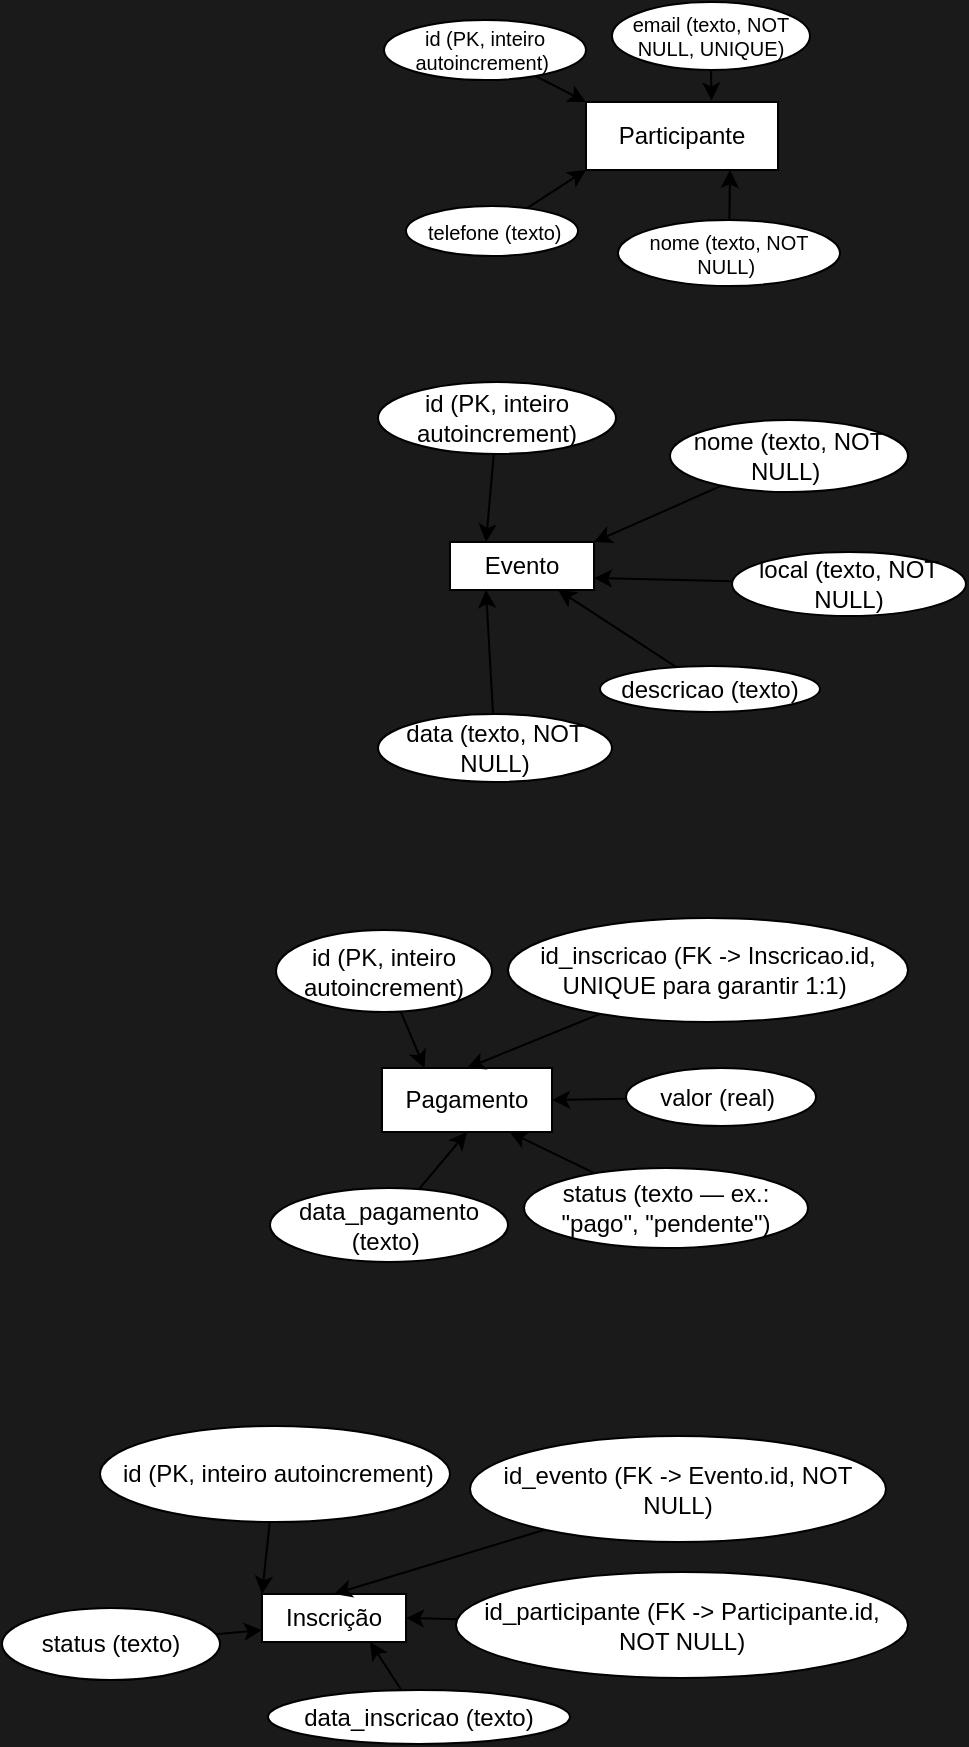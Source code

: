 <mxfile>
    <diagram id="x3wRs-KJt3XTLS4UFjTA" name="Página-1">
        <mxGraphModel dx="1356" dy="315" grid="0" gridSize="10" guides="1" tooltips="1" connect="1" arrows="1" fold="1" page="1" pageScale="1" pageWidth="827" pageHeight="1169" background="#1A1A1A" math="0" shadow="0">
            <root>
                <mxCell id="0"/>
                <mxCell id="1" parent="0"/>
                <mxCell id="2" value="Participante" style="whiteSpace=wrap;html=1;" vertex="1" parent="1">
                    <mxGeometry x="-95" y="108" width="96" height="34" as="geometry"/>
                </mxCell>
                <mxCell id="5" value="Evento" style="whiteSpace=wrap;html=1;" vertex="1" parent="1">
                    <mxGeometry x="-163" y="328" width="72" height="24" as="geometry"/>
                </mxCell>
                <mxCell id="6" value="Pagamento" style="whiteSpace=wrap;html=1;" vertex="1" parent="1">
                    <mxGeometry x="-197" y="591" width="85" height="32" as="geometry"/>
                </mxCell>
                <mxCell id="7" value="Inscrição" style="whiteSpace=wrap;html=1;" vertex="1" parent="1">
                    <mxGeometry x="-257" y="854" width="72" height="24" as="geometry"/>
                </mxCell>
                <mxCell id="9" style="edgeStyle=none;html=1;entryX=0;entryY=0;entryDx=0;entryDy=0;" edge="1" parent="1" source="8" target="2">
                    <mxGeometry relative="1" as="geometry"/>
                </mxCell>
                <mxCell id="8" value="id (PK, inteiro autoincrement)&amp;nbsp;" style="ellipse;whiteSpace=wrap;html=1;fontSize=10;" vertex="1" parent="1">
                    <mxGeometry x="-196" y="67" width="101" height="30" as="geometry"/>
                </mxCell>
                <mxCell id="15" style="edgeStyle=none;html=1;entryX=0.75;entryY=1;entryDx=0;entryDy=0;" edge="1" parent="1" source="10" target="2">
                    <mxGeometry relative="1" as="geometry"/>
                </mxCell>
                <mxCell id="10" value="nome (texto, NOT NULL)&amp;nbsp;" style="ellipse;whiteSpace=wrap;html=1;fontSize=10;" vertex="1" parent="1">
                    <mxGeometry x="-79" y="167" width="111" height="33" as="geometry"/>
                </mxCell>
                <mxCell id="11" value="email (texto, NOT NULL, UNIQUE)" style="ellipse;whiteSpace=wrap;html=1;fontSize=10;" vertex="1" parent="1">
                    <mxGeometry x="-82" y="58" width="99" height="34" as="geometry"/>
                </mxCell>
                <mxCell id="13" style="edgeStyle=none;html=1;entryX=0;entryY=1;entryDx=0;entryDy=0;" edge="1" parent="1" source="12" target="2">
                    <mxGeometry relative="1" as="geometry"/>
                </mxCell>
                <mxCell id="12" value="&amp;nbsp;telefone (texto)" style="ellipse;whiteSpace=wrap;html=1;fontSize=10;" vertex="1" parent="1">
                    <mxGeometry x="-185" y="160" width="86" height="25" as="geometry"/>
                </mxCell>
                <mxCell id="14" style="edgeStyle=none;html=1;entryX=0.654;entryY=-0.022;entryDx=0;entryDy=0;entryPerimeter=0;" edge="1" parent="1" source="11" target="2">
                    <mxGeometry relative="1" as="geometry"/>
                </mxCell>
                <mxCell id="22" style="edgeStyle=none;html=1;entryX=0.25;entryY=0;entryDx=0;entryDy=0;" edge="1" parent="1" source="16" target="5">
                    <mxGeometry relative="1" as="geometry"/>
                </mxCell>
                <mxCell id="16" value="id (PK, inteiro autoincrement)" style="ellipse;whiteSpace=wrap;html=1;" vertex="1" parent="1">
                    <mxGeometry x="-199" y="248" width="119" height="36" as="geometry"/>
                </mxCell>
                <mxCell id="24" style="edgeStyle=none;html=1;entryX=1;entryY=0;entryDx=0;entryDy=0;" edge="1" parent="1" source="17" target="5">
                    <mxGeometry relative="1" as="geometry"/>
                </mxCell>
                <mxCell id="17" value="nome (texto, NOT NULL)&amp;nbsp;" style="ellipse;whiteSpace=wrap;html=1;" vertex="1" parent="1">
                    <mxGeometry x="-53" y="267" width="119" height="36" as="geometry"/>
                </mxCell>
                <mxCell id="26" style="edgeStyle=none;html=1;entryX=0.75;entryY=1;entryDx=0;entryDy=0;" edge="1" parent="1" source="18" target="5">
                    <mxGeometry relative="1" as="geometry"/>
                </mxCell>
                <mxCell id="18" value="descricao (texto)" style="ellipse;whiteSpace=wrap;html=1;" vertex="1" parent="1">
                    <mxGeometry x="-88" y="390" width="110" height="23" as="geometry"/>
                </mxCell>
                <mxCell id="25" style="edgeStyle=none;html=1;entryX=1;entryY=0.75;entryDx=0;entryDy=0;" edge="1" parent="1" source="19" target="5">
                    <mxGeometry relative="1" as="geometry"/>
                </mxCell>
                <mxCell id="19" value="local (texto, NOT NULL)" style="ellipse;whiteSpace=wrap;html=1;" vertex="1" parent="1">
                    <mxGeometry x="-22" y="333" width="117" height="32" as="geometry"/>
                </mxCell>
                <mxCell id="21" style="edgeStyle=none;html=1;entryX=0.25;entryY=1;entryDx=0;entryDy=0;" edge="1" parent="1" source="20" target="5">
                    <mxGeometry relative="1" as="geometry"/>
                </mxCell>
                <mxCell id="20" value="data (texto, NOT NULL)" style="ellipse;whiteSpace=wrap;html=1;" vertex="1" parent="1">
                    <mxGeometry x="-199" y="414" width="117" height="34" as="geometry"/>
                </mxCell>
                <mxCell id="33" style="edgeStyle=none;html=1;entryX=0.25;entryY=0;entryDx=0;entryDy=0;" edge="1" parent="1" source="27" target="6">
                    <mxGeometry relative="1" as="geometry"/>
                </mxCell>
                <mxCell id="27" value="id (PK, inteiro autoincrement)" style="ellipse;whiteSpace=wrap;html=1;" vertex="1" parent="1">
                    <mxGeometry x="-250" y="522" width="108" height="41" as="geometry"/>
                </mxCell>
                <mxCell id="34" style="edgeStyle=none;html=1;entryX=0.5;entryY=0;entryDx=0;entryDy=0;" edge="1" parent="1" source="28" target="6">
                    <mxGeometry relative="1" as="geometry"/>
                </mxCell>
                <mxCell id="28" value="id_inscricao (FK -&amp;gt; Inscricao.id, UNIQUE para garantir 1:1)&amp;nbsp;" style="ellipse;whiteSpace=wrap;html=1;" vertex="1" parent="1">
                    <mxGeometry x="-134" y="516" width="200" height="52" as="geometry"/>
                </mxCell>
                <mxCell id="35" style="edgeStyle=none;html=1;entryX=1;entryY=0.5;entryDx=0;entryDy=0;" edge="1" parent="1" source="29" target="6">
                    <mxGeometry relative="1" as="geometry"/>
                </mxCell>
                <mxCell id="29" value="valor (real)&amp;nbsp;" style="ellipse;whiteSpace=wrap;html=1;" vertex="1" parent="1">
                    <mxGeometry x="-75" y="591" width="95" height="29" as="geometry"/>
                </mxCell>
                <mxCell id="37" style="edgeStyle=none;html=1;entryX=0.5;entryY=1;entryDx=0;entryDy=0;" edge="1" parent="1" source="30" target="6">
                    <mxGeometry relative="1" as="geometry"/>
                </mxCell>
                <mxCell id="30" value="data_pagamento (texto)&amp;nbsp;" style="ellipse;whiteSpace=wrap;html=1;" vertex="1" parent="1">
                    <mxGeometry x="-253" y="651" width="119" height="37" as="geometry"/>
                </mxCell>
                <mxCell id="36" style="edgeStyle=none;html=1;entryX=0.75;entryY=1;entryDx=0;entryDy=0;" edge="1" parent="1" source="32" target="6">
                    <mxGeometry relative="1" as="geometry"/>
                </mxCell>
                <mxCell id="32" value="status (texto — ex.: &quot;pago&quot;, &quot;pendente&quot;)" style="ellipse;whiteSpace=wrap;html=1;" vertex="1" parent="1">
                    <mxGeometry x="-126" y="641" width="142" height="40" as="geometry"/>
                </mxCell>
                <mxCell id="43" style="edgeStyle=none;html=1;entryX=0;entryY=0;entryDx=0;entryDy=0;" edge="1" parent="1" source="38" target="7">
                    <mxGeometry relative="1" as="geometry"/>
                </mxCell>
                <mxCell id="38" value="&amp;nbsp;id (PK, inteiro autoincrement)" style="ellipse;whiteSpace=wrap;html=1;" vertex="1" parent="1">
                    <mxGeometry x="-338" y="770" width="175" height="48" as="geometry"/>
                </mxCell>
                <mxCell id="44" style="edgeStyle=none;html=1;entryX=0.5;entryY=0;entryDx=0;entryDy=0;" edge="1" parent="1" source="39" target="7">
                    <mxGeometry relative="1" as="geometry"/>
                </mxCell>
                <mxCell id="39" value="id_evento (FK -&amp;gt; Evento.id, NOT NULL)" style="ellipse;whiteSpace=wrap;html=1;" vertex="1" parent="1">
                    <mxGeometry x="-153" y="775" width="208" height="53" as="geometry"/>
                </mxCell>
                <mxCell id="45" style="edgeStyle=none;html=1;entryX=1;entryY=0.5;entryDx=0;entryDy=0;" edge="1" parent="1" source="40" target="7">
                    <mxGeometry relative="1" as="geometry"/>
                </mxCell>
                <mxCell id="40" value="id_participante (FK -&amp;gt; Participante.id, NOT NULL)" style="ellipse;whiteSpace=wrap;html=1;" vertex="1" parent="1">
                    <mxGeometry x="-160" y="843" width="226" height="53" as="geometry"/>
                </mxCell>
                <mxCell id="46" style="edgeStyle=none;html=1;entryX=0.75;entryY=1;entryDx=0;entryDy=0;" edge="1" parent="1" source="41" target="7">
                    <mxGeometry relative="1" as="geometry"/>
                </mxCell>
                <mxCell id="41" value="data_inscricao (texto)" style="ellipse;whiteSpace=wrap;html=1;" vertex="1" parent="1">
                    <mxGeometry x="-254" y="902" width="151" height="27" as="geometry"/>
                </mxCell>
                <mxCell id="47" style="edgeStyle=none;html=1;entryX=0;entryY=0.75;entryDx=0;entryDy=0;" edge="1" parent="1" source="42" target="7">
                    <mxGeometry relative="1" as="geometry"/>
                </mxCell>
                <mxCell id="42" value="status (texto)" style="ellipse;whiteSpace=wrap;html=1;" vertex="1" parent="1">
                    <mxGeometry x="-387" y="861" width="109" height="36" as="geometry"/>
                </mxCell>
            </root>
        </mxGraphModel>
    </diagram>
</mxfile>